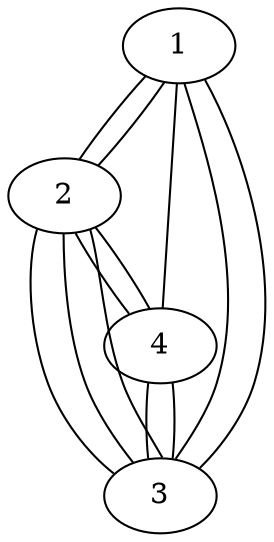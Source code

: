 graph G {
1 -- 2;
1 -- 3;
1 -- 4;
2 -- 3;
2 -- 4;
3 -- 2;
3 -- 4;
3 -- 2;
3 -- 1;
2 -- 1;
4 -- 3;
4 -- 2;
}